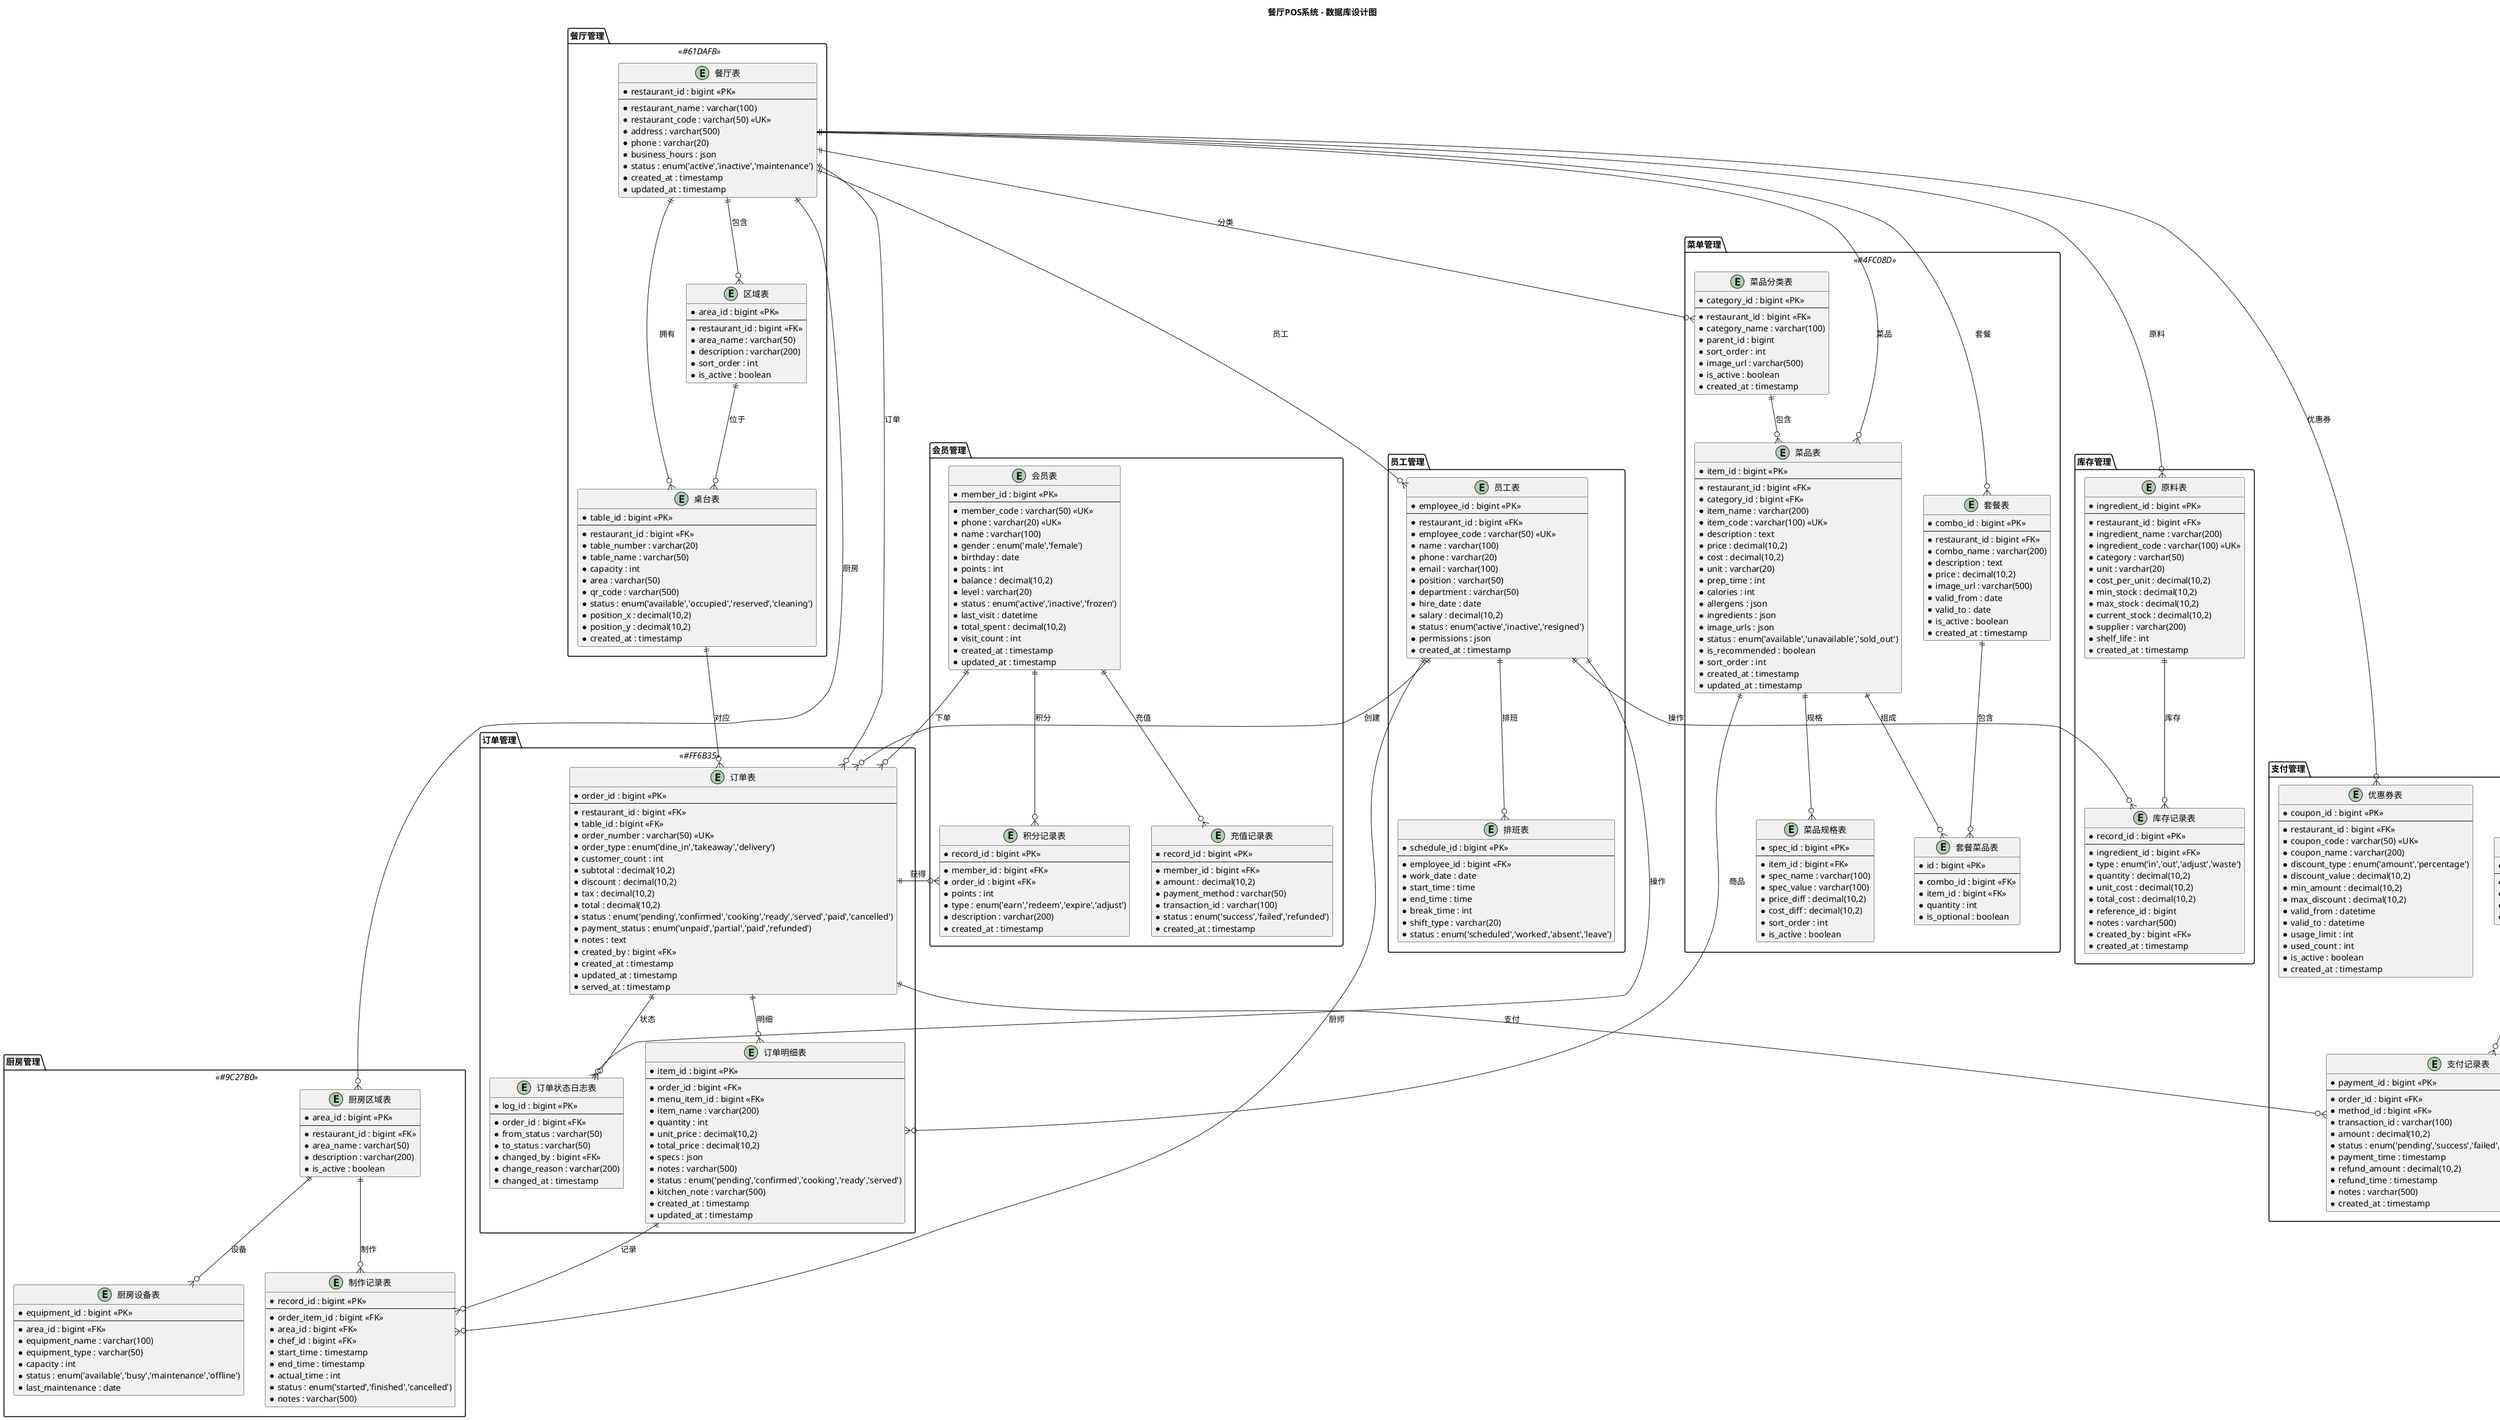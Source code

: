 @startuml

title 餐厅POS系统 - 数据库设计图

!define PRIMARY_COLOR #61DAFB
!define SECONDARY_COLOR #4FC08D  
!define ACCENT_COLOR #FF6B35
!define KITCHEN_COLOR #9C27B0

package "餐厅管理" <<PRIMARY_COLOR>> {
    entity "餐厅表" as restaurant {
        * restaurant_id : bigint <<PK>>
        --
        * restaurant_name : varchar(100)
        * restaurant_code : varchar(50) <<UK>>
        * address : varchar(500)
        * phone : varchar(20)
        * business_hours : json
        * status : enum('active','inactive','maintenance')
        * created_at : timestamp
        * updated_at : timestamp
    }
    
    entity "桌台表" as table_info {
        * table_id : bigint <<PK>>
        --
        * restaurant_id : bigint <<FK>>
        * table_number : varchar(20)
        * table_name : varchar(50)
        * capacity : int
        * area : varchar(50)
        * qr_code : varchar(500)
        * status : enum('available','occupied','reserved','cleaning')
        * position_x : decimal(10,2)
        * position_y : decimal(10,2)
        * created_at : timestamp
    }
    
    entity "区域表" as area {
        * area_id : bigint <<PK>>
        --
        * restaurant_id : bigint <<FK>>
        * area_name : varchar(50)
        * description : varchar(200)
        * sort_order : int
        * is_active : boolean
    }
}

package "菜单管理" <<SECONDARY_COLOR>> {
    entity "菜品分类表" as category {
        * category_id : bigint <<PK>>
        --
        * restaurant_id : bigint <<FK>>
        * category_name : varchar(100)
        * parent_id : bigint
        * sort_order : int
        * image_url : varchar(500)
        * is_active : boolean
        * created_at : timestamp
    }
    
    entity "菜品表" as menu_item {
        * item_id : bigint <<PK>>
        --
        * restaurant_id : bigint <<FK>>
        * category_id : bigint <<FK>>
        * item_name : varchar(200)
        * item_code : varchar(100) <<UK>>
        * description : text
        * price : decimal(10,2)
        * cost : decimal(10,2)
        * unit : varchar(20)
        * prep_time : int
        * calories : int
        * allergens : json
        * ingredients : json
        * image_urls : json
        * status : enum('available','unavailable','sold_out')
        * is_recommended : boolean
        * sort_order : int
        * created_at : timestamp
        * updated_at : timestamp
    }
    
    entity "菜品规格表" as item_spec {
        * spec_id : bigint <<PK>>
        --
        * item_id : bigint <<FK>>
        * spec_name : varchar(100)
        * spec_value : varchar(100)
        * price_diff : decimal(10,2)
        * cost_diff : decimal(10,2)
        * sort_order : int
        * is_active : boolean
    }
    
    entity "套餐表" as combo {
        * combo_id : bigint <<PK>>
        --
        * restaurant_id : bigint <<FK>>
        * combo_name : varchar(200)
        * description : text
        * price : decimal(10,2)
        * image_url : varchar(500)
        * valid_from : date
        * valid_to : date
        * is_active : boolean
        * created_at : timestamp
    }
    
    entity "套餐菜品表" as combo_item {
        * id : bigint <<PK>>
        --
        * combo_id : bigint <<FK>>
        * item_id : bigint <<FK>>
        * quantity : int
        * is_optional : boolean
    }
}

package "订单管理" <<ACCENT_COLOR>> {
    entity "订单表" as order_info {
        * order_id : bigint <<PK>>
        --
        * restaurant_id : bigint <<FK>>
        * table_id : bigint <<FK>>
        * order_number : varchar(50) <<UK>>
        * order_type : enum('dine_in','takeaway','delivery')
        * customer_count : int
        * subtotal : decimal(10,2)
        * discount : decimal(10,2)
        * tax : decimal(10,2)
        * total : decimal(10,2)
        * status : enum('pending','confirmed','cooking','ready','served','paid','cancelled')
        * payment_status : enum('unpaid','partial','paid','refunded')
        * notes : text
        * created_by : bigint <<FK>>
        * created_at : timestamp
        * updated_at : timestamp
        * served_at : timestamp
    }
    
    entity "订单明细表" as order_item {
        * item_id : bigint <<PK>>
        --
        * order_id : bigint <<FK>>
        * menu_item_id : bigint <<FK>>
        * item_name : varchar(200)
        * quantity : int
        * unit_price : decimal(10,2)
        * total_price : decimal(10,2)
        * specs : json
        * notes : varchar(500)
        * status : enum('pending','confirmed','cooking','ready','served')
        * kitchen_note : varchar(500)
        * created_at : timestamp
        * updated_at : timestamp
    }
    
    entity "订单状态日志表" as order_status_log {
        * log_id : bigint <<PK>>
        --
        * order_id : bigint <<FK>>
        * from_status : varchar(50)
        * to_status : varchar(50)
        * changed_by : bigint <<FK>>
        * change_reason : varchar(200)
        * changed_at : timestamp
    }
}

package "支付管理" {
    entity "支付方式表" as payment_method {
        * method_id : bigint <<PK>>
        --
        * method_name : varchar(50)
        * method_code : varchar(20) <<UK>>
        * is_active : boolean
        * sort_order : int
    }
    
    entity "支付记录表" as payment {
        * payment_id : bigint <<PK>>
        --
        * order_id : bigint <<FK>>
        * method_id : bigint <<FK>>
        * transaction_id : varchar(100)
        * amount : decimal(10,2)
        * status : enum('pending','success','failed','cancelled','refunded')
        * payment_time : timestamp
        * refund_amount : decimal(10,2)
        * refund_time : timestamp
        * notes : varchar(500)
        * created_at : timestamp
    }
    
    entity "优惠券表" as coupon {
        * coupon_id : bigint <<PK>>
        --
        * restaurant_id : bigint <<FK>>
        * coupon_code : varchar(50) <<UK>>
        * coupon_name : varchar(200)
        * discount_type : enum('amount','percentage')
        * discount_value : decimal(10,2)
        * min_amount : decimal(10,2)
        * max_discount : decimal(10,2)
        * valid_from : datetime
        * valid_to : datetime
        * usage_limit : int
        * used_count : int
        * is_active : boolean
        * created_at : timestamp
    }
}

package "会员管理" {
    entity "会员表" as member {
        * member_id : bigint <<PK>>
        --
        * member_code : varchar(50) <<UK>>
        * phone : varchar(20) <<UK>>
        * name : varchar(100)
        * gender : enum('male','female')
        * birthday : date
        * points : int
        * balance : decimal(10,2)
        * level : varchar(20)
        * status : enum('active','inactive','frozen')
        * last_visit : datetime
        * total_spent : decimal(10,2)
        * visit_count : int
        * created_at : timestamp
        * updated_at : timestamp
    }
    
    entity "积分记录表" as point_record {
        * record_id : bigint <<PK>>
        --
        * member_id : bigint <<FK>>
        * order_id : bigint <<FK>>
        * points : int
        * type : enum('earn','redeem','expire','adjust')
        * description : varchar(200)
        * created_at : timestamp
    }
    
    entity "充值记录表" as recharge_record {
        * record_id : bigint <<PK>>
        --
        * member_id : bigint <<FK>>
        * amount : decimal(10,2)
        * payment_method : varchar(50)
        * transaction_id : varchar(100)
        * status : enum('success','failed','refunded')
        * created_at : timestamp
    }
}

package "厨房管理" <<KITCHEN_COLOR>> {
    entity "厨房区域表" as kitchen_area {
        * area_id : bigint <<PK>>
        --
        * restaurant_id : bigint <<FK>>
        * area_name : varchar(50)
        * description : varchar(200)
        * is_active : boolean
    }
    
    entity "厨房设备表" as kitchen_equipment {
        * equipment_id : bigint <<PK>>
        --
        * area_id : bigint <<FK>>
        * equipment_name : varchar(100)
        * equipment_type : varchar(50)
        * capacity : int
        * status : enum('available','busy','maintenance','offline')
        * last_maintenance : date
    }
    
    entity "制作记录表" as cooking_record {
        * record_id : bigint <<PK>>
        --
        * order_item_id : bigint <<FK>>
        * area_id : bigint <<FK>>
        * chef_id : bigint <<FK>>
        * start_time : timestamp
        * end_time : timestamp
        * actual_time : int
        * status : enum('started','finished','cancelled')
        * notes : varchar(500)
    }
}

package "员工管理" {
    entity "员工表" as employee {
        * employee_id : bigint <<PK>>
        --
        * restaurant_id : bigint <<FK>>
        * employee_code : varchar(50) <<UK>>
        * name : varchar(100)
        * phone : varchar(20)
        * email : varchar(100)
        * position : varchar(50)
        * department : varchar(50)
        * hire_date : date
        * salary : decimal(10,2)
        * status : enum('active','inactive','resigned')
        * permissions : json
        * created_at : timestamp
    }
    
    entity "排班表" as work_schedule {
        * schedule_id : bigint <<PK>>
        --
        * employee_id : bigint <<FK>>
        * work_date : date
        * start_time : time
        * end_time : time
        * break_time : int
        * shift_type : varchar(20)
        * status : enum('scheduled','worked','absent','leave')
    }
}

package "库存管理" {
    entity "原料表" as ingredient {
        * ingredient_id : bigint <<PK>>
        --
        * restaurant_id : bigint <<FK>>
        * ingredient_name : varchar(200)
        * ingredient_code : varchar(100) <<UK>>
        * category : varchar(50)
        * unit : varchar(20)
        * cost_per_unit : decimal(10,2)
        * min_stock : decimal(10,2)
        * max_stock : decimal(10,2)
        * current_stock : decimal(10,2)
        * supplier : varchar(200)
        * shelf_life : int
        * created_at : timestamp
    }
    
    entity "库存记录表" as stock_record {
        * record_id : bigint <<PK>>
        --
        * ingredient_id : bigint <<FK>>
        * type : enum('in','out','adjust','waste')
        * quantity : decimal(10,2)
        * unit_cost : decimal(10,2)
        * total_cost : decimal(10,2)
        * reference_id : bigint
        * notes : varchar(500)
        * created_by : bigint <<FK>>
        * created_at : timestamp
    }
}

' 关系定义
restaurant ||--o{ table_info : "拥有"
restaurant ||--o{ area : "包含"
area ||--o{ table_info : "位于"

restaurant ||--o{ category : "分类"
restaurant ||--o{ menu_item : "菜品"
category ||--o{ menu_item : "包含"
menu_item ||--o{ item_spec : "规格"
restaurant ||--o{ combo : "套餐"
combo ||--o{ combo_item : "包含"
menu_item ||--o{ combo_item : "组成"

restaurant ||--o{ order_info : "订单"
table_info ||--o{ order_info : "对应"
order_info ||--o{ order_item : "明细"
menu_item ||--o{ order_item : "商品"
order_info ||--o{ order_status_log : "状态"
employee ||--o{ order_info : "创建"
employee ||--o{ order_status_log : "操作"

order_info ||--o{ payment : "支付"
payment_method ||--o{ payment : "方式"
restaurant ||--o{ coupon : "优惠券"

member ||--o{ order_info : "下单"
member ||--o{ point_record : "积分"
order_info ||--o{ point_record : "获得"
member ||--o{ recharge_record : "充值"

restaurant ||--o{ kitchen_area : "厨房"
kitchen_area ||--o{ kitchen_equipment : "设备"
kitchen_area ||--o{ cooking_record : "制作"
order_item ||--o{ cooking_record : "记录"
employee ||--o{ cooking_record : "厨师"

restaurant ||--o{ employee : "员工"
employee ||--o{ work_schedule : "排班"

restaurant ||--o{ ingredient : "原料"
ingredient ||--o{ stock_record : "库存"
employee ||--o{ stock_record : "操作"

@enduml 